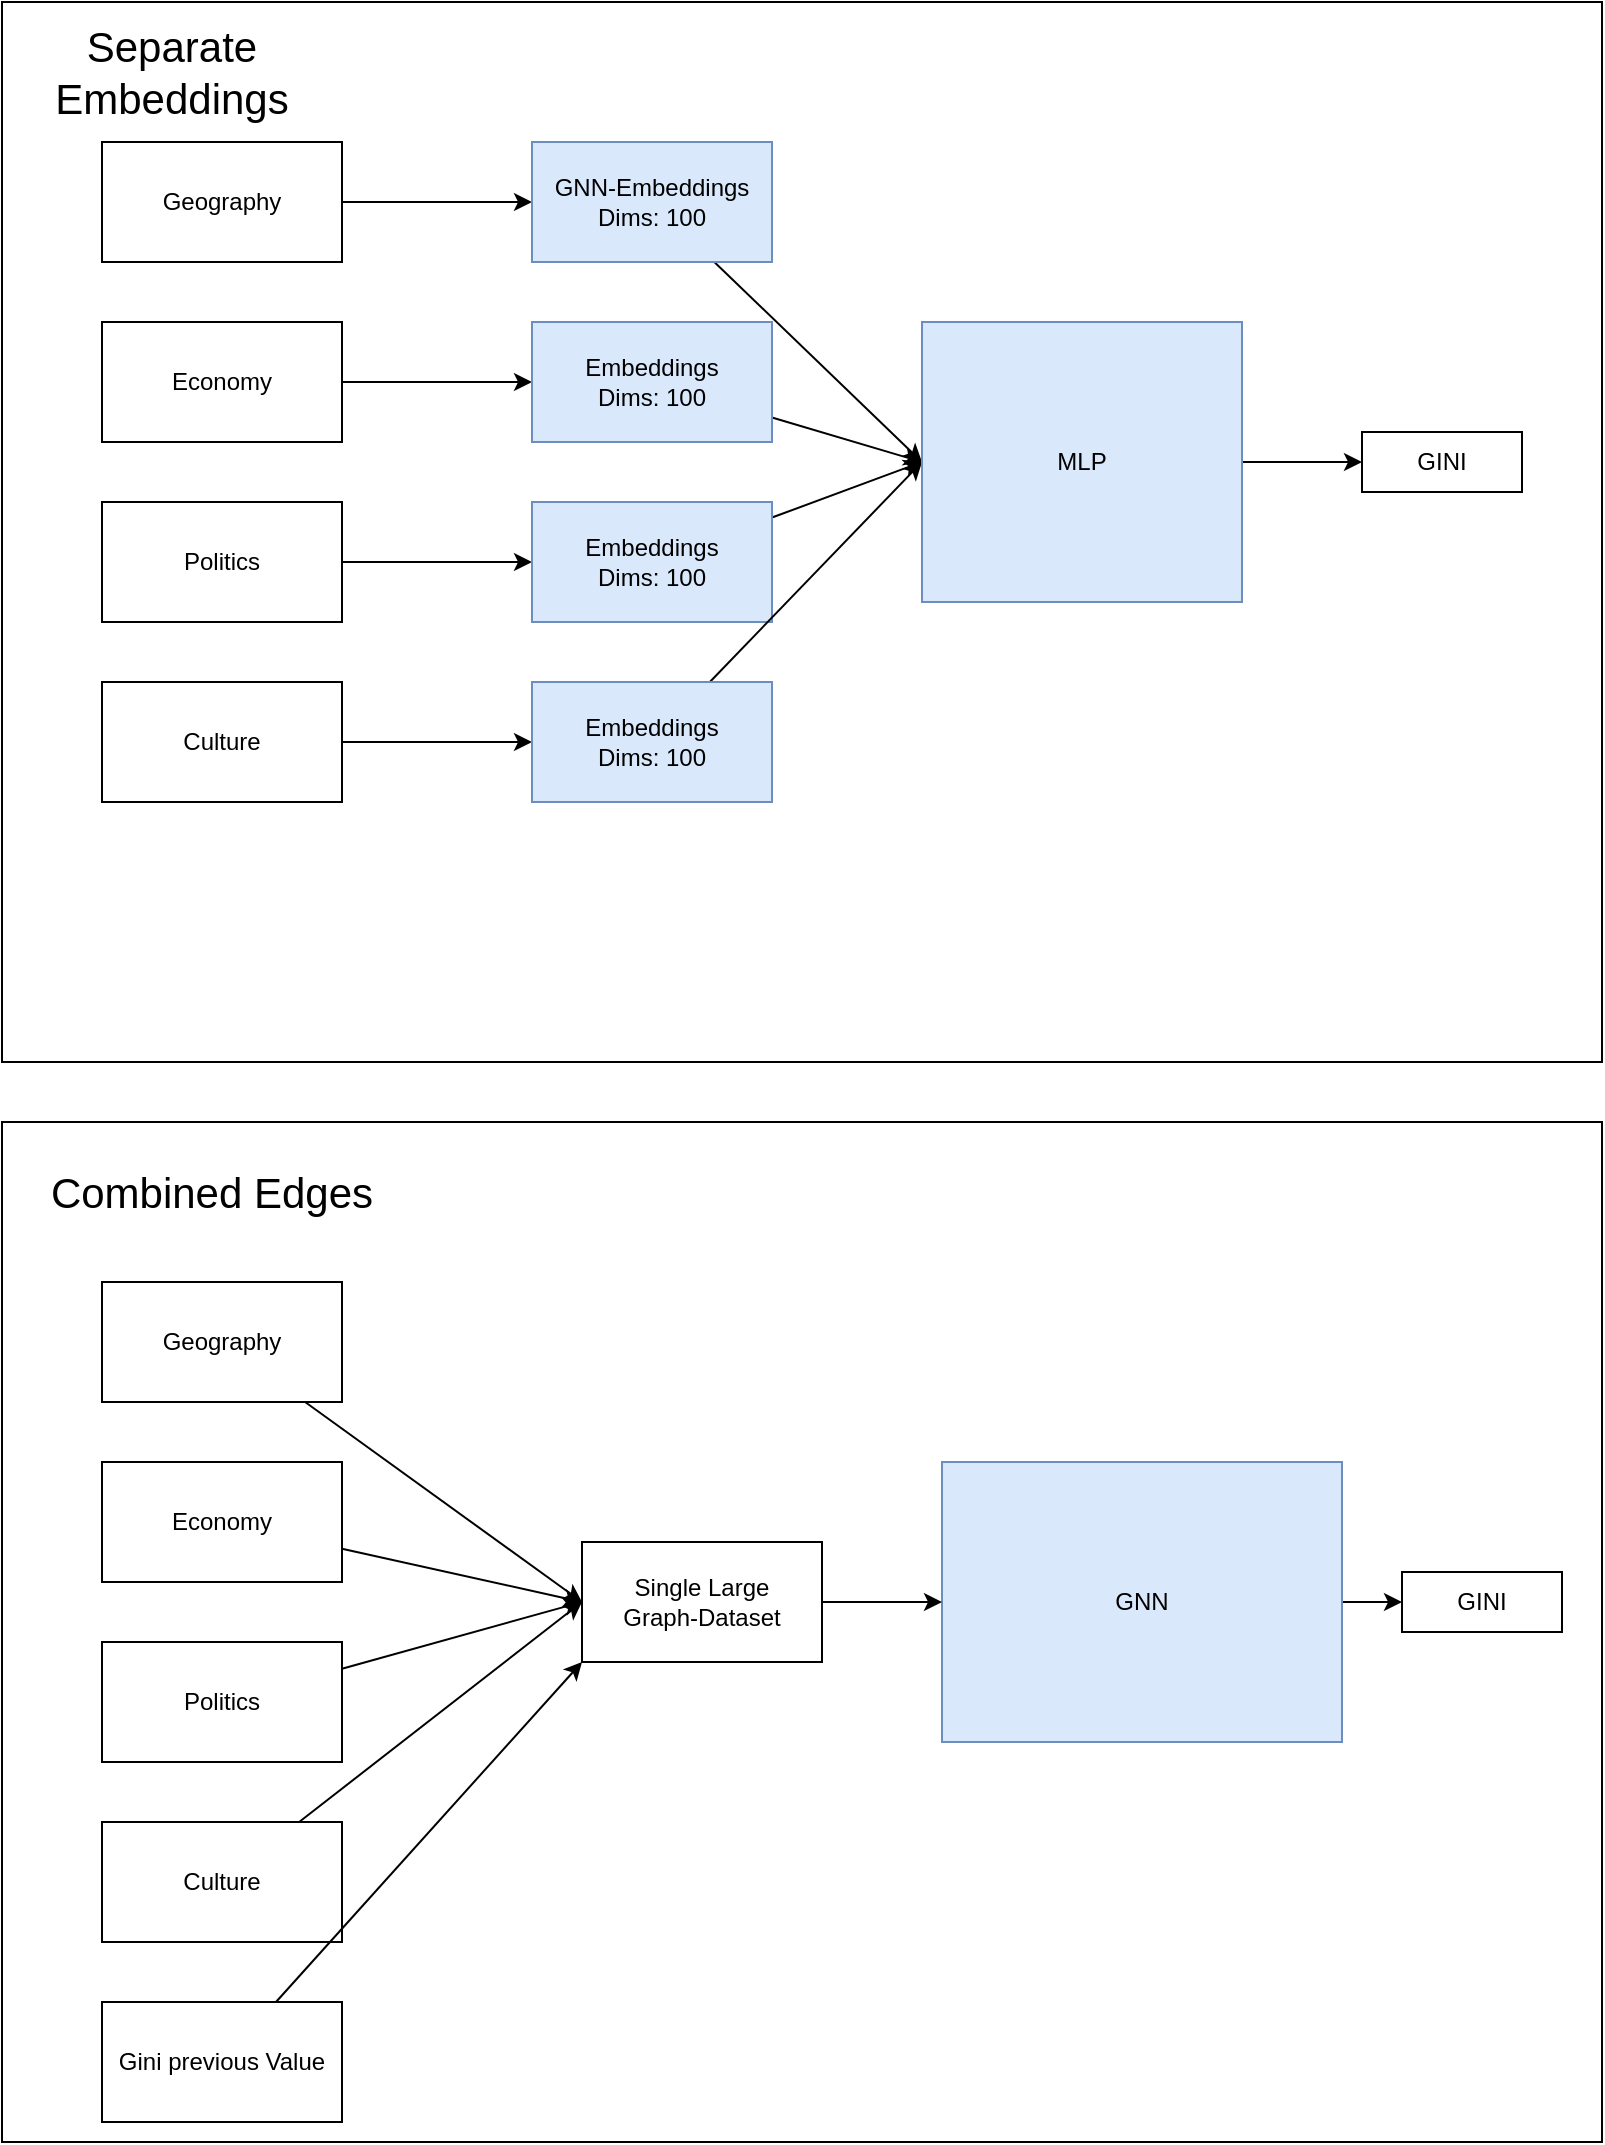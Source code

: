 <mxfile>
    <diagram id="bx6Pam05EdBgDbQodrhT" name="Page-1">
        <mxGraphModel dx="862" dy="649" grid="1" gridSize="10" guides="1" tooltips="1" connect="1" arrows="1" fold="1" page="1" pageScale="1" pageWidth="850" pageHeight="1100" math="0" shadow="0">
            <root>
                <mxCell id="0"/>
                <mxCell id="1" parent="0"/>
                <mxCell id="24" value="" style="rounded=0;whiteSpace=wrap;html=1;fillColor=none;" parent="1" vertex="1">
                    <mxGeometry x="20" y="570" width="800" height="510" as="geometry"/>
                </mxCell>
                <mxCell id="45" value="" style="rounded=0;whiteSpace=wrap;html=1;fillColor=none;" parent="1" vertex="1">
                    <mxGeometry x="20" y="10" width="800" height="530" as="geometry"/>
                </mxCell>
                <mxCell id="12" style="edgeStyle=none;html=1;entryX=0;entryY=0.5;entryDx=0;entryDy=0;" parent="1" source="2" target="6" edge="1">
                    <mxGeometry relative="1" as="geometry"/>
                </mxCell>
                <mxCell id="2" value="Geography" style="rounded=0;whiteSpace=wrap;html=1;" parent="1" vertex="1">
                    <mxGeometry x="70" y="80" width="120" height="60" as="geometry"/>
                </mxCell>
                <mxCell id="15" style="edgeStyle=none;html=1;" parent="1" source="3" target="9" edge="1">
                    <mxGeometry relative="1" as="geometry"/>
                </mxCell>
                <mxCell id="3" value="Culture" style="rounded=0;whiteSpace=wrap;html=1;" parent="1" vertex="1">
                    <mxGeometry x="70" y="350" width="120" height="60" as="geometry"/>
                </mxCell>
                <mxCell id="14" style="edgeStyle=none;html=1;entryX=0;entryY=0.5;entryDx=0;entryDy=0;" parent="1" source="4" target="8" edge="1">
                    <mxGeometry relative="1" as="geometry"/>
                </mxCell>
                <mxCell id="4" value="Politics" style="rounded=0;whiteSpace=wrap;html=1;" parent="1" vertex="1">
                    <mxGeometry x="70" y="260" width="120" height="60" as="geometry"/>
                </mxCell>
                <mxCell id="13" style="edgeStyle=none;html=1;entryX=0;entryY=0.5;entryDx=0;entryDy=0;" parent="1" source="5" target="7" edge="1">
                    <mxGeometry relative="1" as="geometry"/>
                </mxCell>
                <mxCell id="5" value="Economy" style="rounded=0;whiteSpace=wrap;html=1;" parent="1" vertex="1">
                    <mxGeometry x="70" y="170" width="120" height="60" as="geometry"/>
                </mxCell>
                <mxCell id="20" style="edgeStyle=none;html=1;entryX=0;entryY=0.5;entryDx=0;entryDy=0;" parent="1" source="6" target="10" edge="1">
                    <mxGeometry relative="1" as="geometry"/>
                </mxCell>
                <mxCell id="6" value="GNN-Embeddings&lt;div&gt;Dims: 100&lt;/div&gt;" style="rounded=0;whiteSpace=wrap;html=1;fillColor=#dae8fc;strokeColor=#6c8ebf;" parent="1" vertex="1">
                    <mxGeometry x="285" y="80" width="120" height="60" as="geometry"/>
                </mxCell>
                <mxCell id="19" style="edgeStyle=none;html=1;" parent="1" source="7" edge="1">
                    <mxGeometry relative="1" as="geometry">
                        <mxPoint x="480" y="240" as="targetPoint"/>
                    </mxGeometry>
                </mxCell>
                <mxCell id="7" value="Embeddings&lt;div&gt;Dims: 100&lt;/div&gt;" style="rounded=0;whiteSpace=wrap;html=1;fillColor=#dae8fc;strokeColor=#6c8ebf;" parent="1" vertex="1">
                    <mxGeometry x="285" y="170" width="120" height="60" as="geometry"/>
                </mxCell>
                <mxCell id="18" style="edgeStyle=none;html=1;entryX=0;entryY=0.5;entryDx=0;entryDy=0;" parent="1" source="8" target="10" edge="1">
                    <mxGeometry relative="1" as="geometry"/>
                </mxCell>
                <mxCell id="8" value="Embeddings&lt;div&gt;Dims: 100&lt;/div&gt;" style="rounded=0;whiteSpace=wrap;html=1;fillColor=#dae8fc;strokeColor=#6c8ebf;" parent="1" vertex="1">
                    <mxGeometry x="285" y="260" width="120" height="60" as="geometry"/>
                </mxCell>
                <mxCell id="17" style="edgeStyle=none;html=1;" parent="1" source="9" edge="1">
                    <mxGeometry relative="1" as="geometry">
                        <mxPoint x="480" y="240" as="targetPoint"/>
                    </mxGeometry>
                </mxCell>
                <mxCell id="9" value="Embeddings&lt;div&gt;Dims: 100&lt;/div&gt;" style="rounded=0;whiteSpace=wrap;html=1;fillColor=#dae8fc;strokeColor=#6c8ebf;" parent="1" vertex="1">
                    <mxGeometry x="285" y="350" width="120" height="60" as="geometry"/>
                </mxCell>
                <mxCell id="21" style="edgeStyle=none;html=1;entryX=0;entryY=0.5;entryDx=0;entryDy=0;" parent="1" source="10" target="11" edge="1">
                    <mxGeometry relative="1" as="geometry"/>
                </mxCell>
                <mxCell id="10" value="MLP" style="rounded=0;whiteSpace=wrap;html=1;fillColor=#dae8fc;strokeColor=#6c8ebf;" parent="1" vertex="1">
                    <mxGeometry x="480" y="170" width="160" height="140" as="geometry"/>
                </mxCell>
                <mxCell id="11" value="GINI" style="rounded=0;whiteSpace=wrap;html=1;" parent="1" vertex="1">
                    <mxGeometry x="700" y="225" width="80" height="30" as="geometry"/>
                </mxCell>
                <mxCell id="23" value="Separate Embeddings" style="text;html=1;align=center;verticalAlign=middle;whiteSpace=wrap;rounded=0;fontSize=21;" parent="1" vertex="1">
                    <mxGeometry x="20" y="30" width="170" height="30" as="geometry"/>
                </mxCell>
                <mxCell id="51" style="edgeStyle=none;html=1;entryX=0;entryY=0.5;entryDx=0;entryDy=0;" parent="1" source="26" target="50" edge="1">
                    <mxGeometry relative="1" as="geometry"/>
                </mxCell>
                <mxCell id="26" value="Geography" style="rounded=0;whiteSpace=wrap;html=1;" parent="1" vertex="1">
                    <mxGeometry x="70" y="650" width="120" height="60" as="geometry"/>
                </mxCell>
                <mxCell id="54" style="edgeStyle=none;html=1;entryX=0;entryY=0.5;entryDx=0;entryDy=0;" parent="1" source="28" target="50" edge="1">
                    <mxGeometry relative="1" as="geometry"/>
                </mxCell>
                <mxCell id="28" value="Culture" style="rounded=0;whiteSpace=wrap;html=1;" parent="1" vertex="1">
                    <mxGeometry x="70" y="920" width="120" height="60" as="geometry"/>
                </mxCell>
                <mxCell id="53" style="edgeStyle=none;html=1;entryX=0;entryY=0.5;entryDx=0;entryDy=0;" parent="1" source="30" target="50" edge="1">
                    <mxGeometry relative="1" as="geometry"/>
                </mxCell>
                <mxCell id="30" value="Politics" style="rounded=0;whiteSpace=wrap;html=1;" parent="1" vertex="1">
                    <mxGeometry x="70" y="830" width="120" height="60" as="geometry"/>
                </mxCell>
                <mxCell id="52" style="edgeStyle=none;html=1;entryX=0;entryY=0.5;entryDx=0;entryDy=0;" parent="1" source="32" target="50" edge="1">
                    <mxGeometry relative="1" as="geometry"/>
                </mxCell>
                <mxCell id="32" value="Economy" style="rounded=0;whiteSpace=wrap;html=1;" parent="1" vertex="1">
                    <mxGeometry x="70" y="740" width="120" height="60" as="geometry"/>
                </mxCell>
                <mxCell id="41" style="edgeStyle=none;html=1;entryX=0;entryY=0.5;entryDx=0;entryDy=0;" parent="1" source="42" target="43" edge="1">
                    <mxGeometry relative="1" as="geometry"/>
                </mxCell>
                <mxCell id="42" value="GNN" style="rounded=0;whiteSpace=wrap;html=1;fillColor=#dae8fc;strokeColor=#6c8ebf;" parent="1" vertex="1">
                    <mxGeometry x="490" y="740" width="200" height="140" as="geometry"/>
                </mxCell>
                <mxCell id="43" value="GINI" style="rounded=0;whiteSpace=wrap;html=1;" parent="1" vertex="1">
                    <mxGeometry x="720" y="795" width="80" height="30" as="geometry"/>
                </mxCell>
                <mxCell id="44" value="Combined Edges" style="text;html=1;align=center;verticalAlign=middle;whiteSpace=wrap;rounded=0;fontSize=21;" parent="1" vertex="1">
                    <mxGeometry x="40" y="590" width="170" height="30" as="geometry"/>
                </mxCell>
                <mxCell id="55" style="edgeStyle=none;html=1;" parent="1" source="50" target="42" edge="1">
                    <mxGeometry relative="1" as="geometry"/>
                </mxCell>
                <mxCell id="50" value="Single Large &lt;br&gt;Graph-Dataset" style="rounded=0;whiteSpace=wrap;html=1;" parent="1" vertex="1">
                    <mxGeometry x="310" y="780" width="120" height="60" as="geometry"/>
                </mxCell>
                <mxCell id="58" style="edgeStyle=none;html=1;entryX=0;entryY=1;entryDx=0;entryDy=0;" parent="1" source="56" target="50" edge="1">
                    <mxGeometry relative="1" as="geometry"/>
                </mxCell>
                <mxCell id="56" value="Gini previous Value" style="rounded=0;whiteSpace=wrap;html=1;" parent="1" vertex="1">
                    <mxGeometry x="70" y="1010" width="120" height="60" as="geometry"/>
                </mxCell>
            </root>
        </mxGraphModel>
    </diagram>
</mxfile>